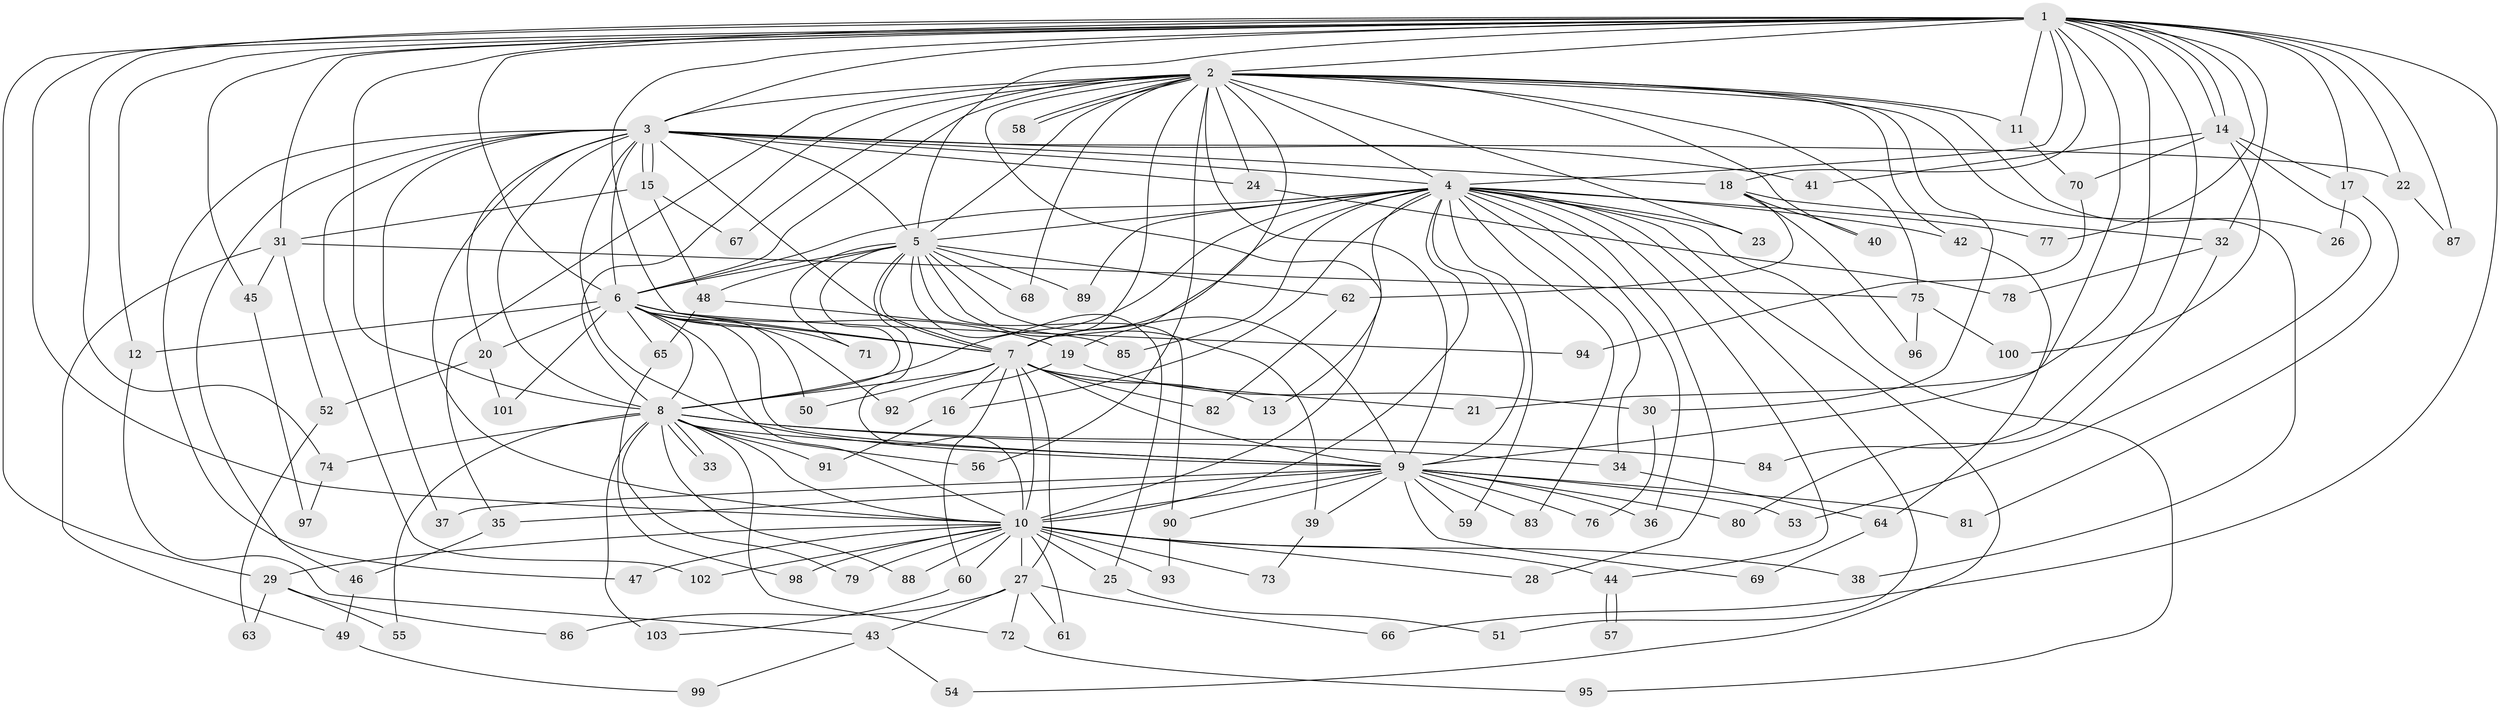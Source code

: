 // coarse degree distribution, {21: 0.0196078431372549, 22: 0.0196078431372549, 17: 0.058823529411764705, 20: 0.0196078431372549, 13: 0.0392156862745098, 18: 0.0196078431372549, 3: 0.2549019607843137, 5: 0.0392156862745098, 8: 0.0196078431372549, 12: 0.0196078431372549, 2: 0.43137254901960786, 1: 0.0196078431372549, 4: 0.0392156862745098}
// Generated by graph-tools (version 1.1) at 2025/17/03/04/25 18:17:49]
// undirected, 103 vertices, 231 edges
graph export_dot {
graph [start="1"]
  node [color=gray90,style=filled];
  1;
  2;
  3;
  4;
  5;
  6;
  7;
  8;
  9;
  10;
  11;
  12;
  13;
  14;
  15;
  16;
  17;
  18;
  19;
  20;
  21;
  22;
  23;
  24;
  25;
  26;
  27;
  28;
  29;
  30;
  31;
  32;
  33;
  34;
  35;
  36;
  37;
  38;
  39;
  40;
  41;
  42;
  43;
  44;
  45;
  46;
  47;
  48;
  49;
  50;
  51;
  52;
  53;
  54;
  55;
  56;
  57;
  58;
  59;
  60;
  61;
  62;
  63;
  64;
  65;
  66;
  67;
  68;
  69;
  70;
  71;
  72;
  73;
  74;
  75;
  76;
  77;
  78;
  79;
  80;
  81;
  82;
  83;
  84;
  85;
  86;
  87;
  88;
  89;
  90;
  91;
  92;
  93;
  94;
  95;
  96;
  97;
  98;
  99;
  100;
  101;
  102;
  103;
  1 -- 2;
  1 -- 3;
  1 -- 4;
  1 -- 5;
  1 -- 6;
  1 -- 7;
  1 -- 8;
  1 -- 9;
  1 -- 10;
  1 -- 11;
  1 -- 12;
  1 -- 14;
  1 -- 14;
  1 -- 17;
  1 -- 18;
  1 -- 21;
  1 -- 22;
  1 -- 29;
  1 -- 31;
  1 -- 32;
  1 -- 45;
  1 -- 66;
  1 -- 74;
  1 -- 77;
  1 -- 84;
  1 -- 87;
  2 -- 3;
  2 -- 4;
  2 -- 5;
  2 -- 6;
  2 -- 7;
  2 -- 8;
  2 -- 9;
  2 -- 10;
  2 -- 11;
  2 -- 19;
  2 -- 23;
  2 -- 24;
  2 -- 26;
  2 -- 30;
  2 -- 35;
  2 -- 38;
  2 -- 40;
  2 -- 42;
  2 -- 56;
  2 -- 58;
  2 -- 58;
  2 -- 67;
  2 -- 68;
  2 -- 75;
  3 -- 4;
  3 -- 5;
  3 -- 6;
  3 -- 7;
  3 -- 8;
  3 -- 9;
  3 -- 10;
  3 -- 15;
  3 -- 15;
  3 -- 18;
  3 -- 20;
  3 -- 22;
  3 -- 24;
  3 -- 37;
  3 -- 41;
  3 -- 46;
  3 -- 47;
  3 -- 102;
  4 -- 5;
  4 -- 6;
  4 -- 7;
  4 -- 8;
  4 -- 9;
  4 -- 10;
  4 -- 13;
  4 -- 16;
  4 -- 23;
  4 -- 28;
  4 -- 34;
  4 -- 36;
  4 -- 42;
  4 -- 44;
  4 -- 51;
  4 -- 54;
  4 -- 59;
  4 -- 77;
  4 -- 83;
  4 -- 85;
  4 -- 89;
  4 -- 95;
  5 -- 6;
  5 -- 7;
  5 -- 8;
  5 -- 9;
  5 -- 10;
  5 -- 25;
  5 -- 39;
  5 -- 48;
  5 -- 62;
  5 -- 68;
  5 -- 71;
  5 -- 89;
  5 -- 90;
  6 -- 7;
  6 -- 8;
  6 -- 9;
  6 -- 10;
  6 -- 12;
  6 -- 19;
  6 -- 20;
  6 -- 50;
  6 -- 65;
  6 -- 71;
  6 -- 92;
  6 -- 94;
  6 -- 101;
  7 -- 8;
  7 -- 9;
  7 -- 10;
  7 -- 13;
  7 -- 16;
  7 -- 21;
  7 -- 27;
  7 -- 50;
  7 -- 60;
  7 -- 82;
  8 -- 9;
  8 -- 10;
  8 -- 33;
  8 -- 33;
  8 -- 34;
  8 -- 55;
  8 -- 56;
  8 -- 72;
  8 -- 74;
  8 -- 79;
  8 -- 84;
  8 -- 88;
  8 -- 91;
  8 -- 103;
  9 -- 10;
  9 -- 35;
  9 -- 36;
  9 -- 37;
  9 -- 39;
  9 -- 53;
  9 -- 59;
  9 -- 69;
  9 -- 76;
  9 -- 80;
  9 -- 81;
  9 -- 83;
  9 -- 90;
  10 -- 25;
  10 -- 27;
  10 -- 28;
  10 -- 29;
  10 -- 38;
  10 -- 44;
  10 -- 47;
  10 -- 60;
  10 -- 61;
  10 -- 73;
  10 -- 79;
  10 -- 88;
  10 -- 93;
  10 -- 98;
  10 -- 102;
  11 -- 70;
  12 -- 43;
  14 -- 17;
  14 -- 41;
  14 -- 53;
  14 -- 70;
  14 -- 100;
  15 -- 31;
  15 -- 48;
  15 -- 67;
  16 -- 91;
  17 -- 26;
  17 -- 81;
  18 -- 32;
  18 -- 40;
  18 -- 62;
  18 -- 96;
  19 -- 30;
  19 -- 92;
  20 -- 52;
  20 -- 101;
  22 -- 87;
  24 -- 78;
  25 -- 51;
  27 -- 43;
  27 -- 61;
  27 -- 66;
  27 -- 72;
  27 -- 86;
  29 -- 55;
  29 -- 63;
  29 -- 86;
  30 -- 76;
  31 -- 45;
  31 -- 49;
  31 -- 52;
  31 -- 75;
  32 -- 78;
  32 -- 80;
  34 -- 64;
  35 -- 46;
  39 -- 73;
  42 -- 64;
  43 -- 54;
  43 -- 99;
  44 -- 57;
  44 -- 57;
  45 -- 97;
  46 -- 49;
  48 -- 65;
  48 -- 85;
  49 -- 99;
  52 -- 63;
  60 -- 103;
  62 -- 82;
  64 -- 69;
  65 -- 98;
  70 -- 94;
  72 -- 95;
  74 -- 97;
  75 -- 96;
  75 -- 100;
  90 -- 93;
}
